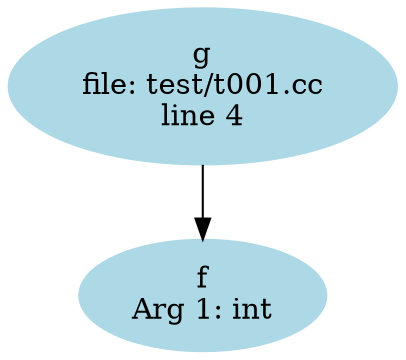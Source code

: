 digraph "CFG" {
    node [ color = "lightblue", style = filled ];
    edge [ arrowtail=odot ];
    "1" [pos="55,-150", label="f\nArg 1: int"];
    "0" [pos="55,0", label="g\nfile: test/t001.cc\nline 4"];
    "0" -> "1";
}
